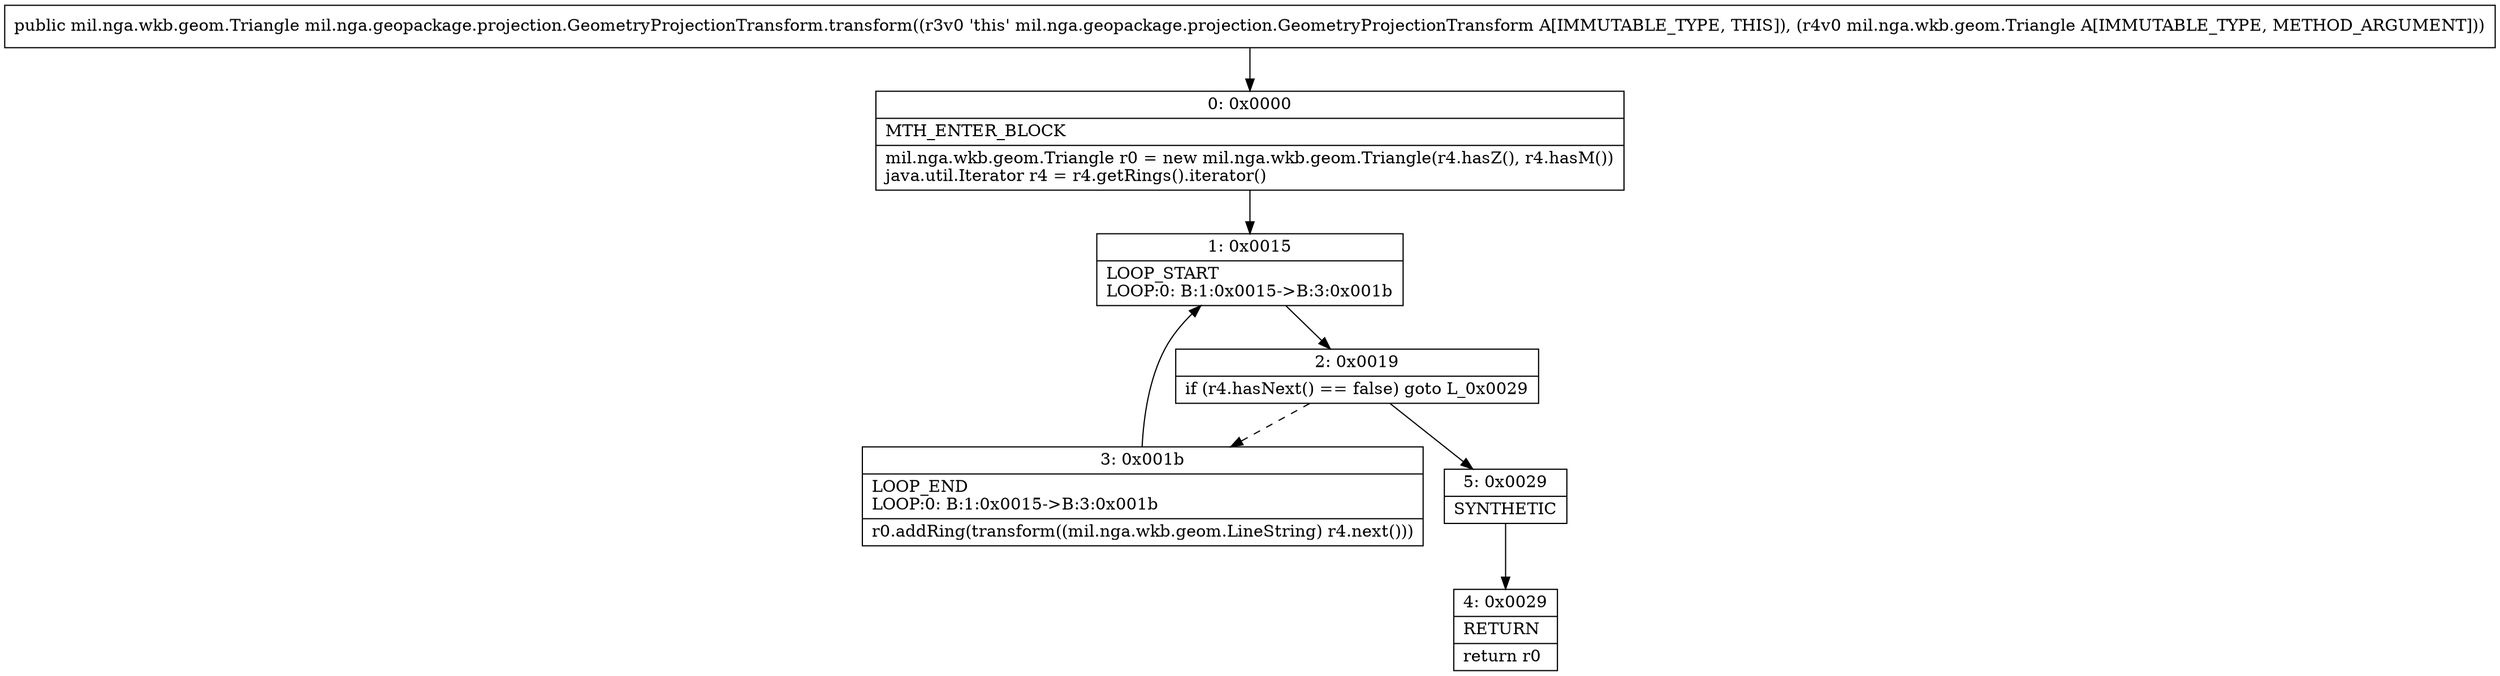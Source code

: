 digraph "CFG formil.nga.geopackage.projection.GeometryProjectionTransform.transform(Lmil\/nga\/wkb\/geom\/Triangle;)Lmil\/nga\/wkb\/geom\/Triangle;" {
Node_0 [shape=record,label="{0\:\ 0x0000|MTH_ENTER_BLOCK\l|mil.nga.wkb.geom.Triangle r0 = new mil.nga.wkb.geom.Triangle(r4.hasZ(), r4.hasM())\ljava.util.Iterator r4 = r4.getRings().iterator()\l}"];
Node_1 [shape=record,label="{1\:\ 0x0015|LOOP_START\lLOOP:0: B:1:0x0015\-\>B:3:0x001b\l}"];
Node_2 [shape=record,label="{2\:\ 0x0019|if (r4.hasNext() == false) goto L_0x0029\l}"];
Node_3 [shape=record,label="{3\:\ 0x001b|LOOP_END\lLOOP:0: B:1:0x0015\-\>B:3:0x001b\l|r0.addRing(transform((mil.nga.wkb.geom.LineString) r4.next()))\l}"];
Node_4 [shape=record,label="{4\:\ 0x0029|RETURN\l|return r0\l}"];
Node_5 [shape=record,label="{5\:\ 0x0029|SYNTHETIC\l}"];
MethodNode[shape=record,label="{public mil.nga.wkb.geom.Triangle mil.nga.geopackage.projection.GeometryProjectionTransform.transform((r3v0 'this' mil.nga.geopackage.projection.GeometryProjectionTransform A[IMMUTABLE_TYPE, THIS]), (r4v0 mil.nga.wkb.geom.Triangle A[IMMUTABLE_TYPE, METHOD_ARGUMENT])) }"];
MethodNode -> Node_0;
Node_0 -> Node_1;
Node_1 -> Node_2;
Node_2 -> Node_3[style=dashed];
Node_2 -> Node_5;
Node_3 -> Node_1;
Node_5 -> Node_4;
}

